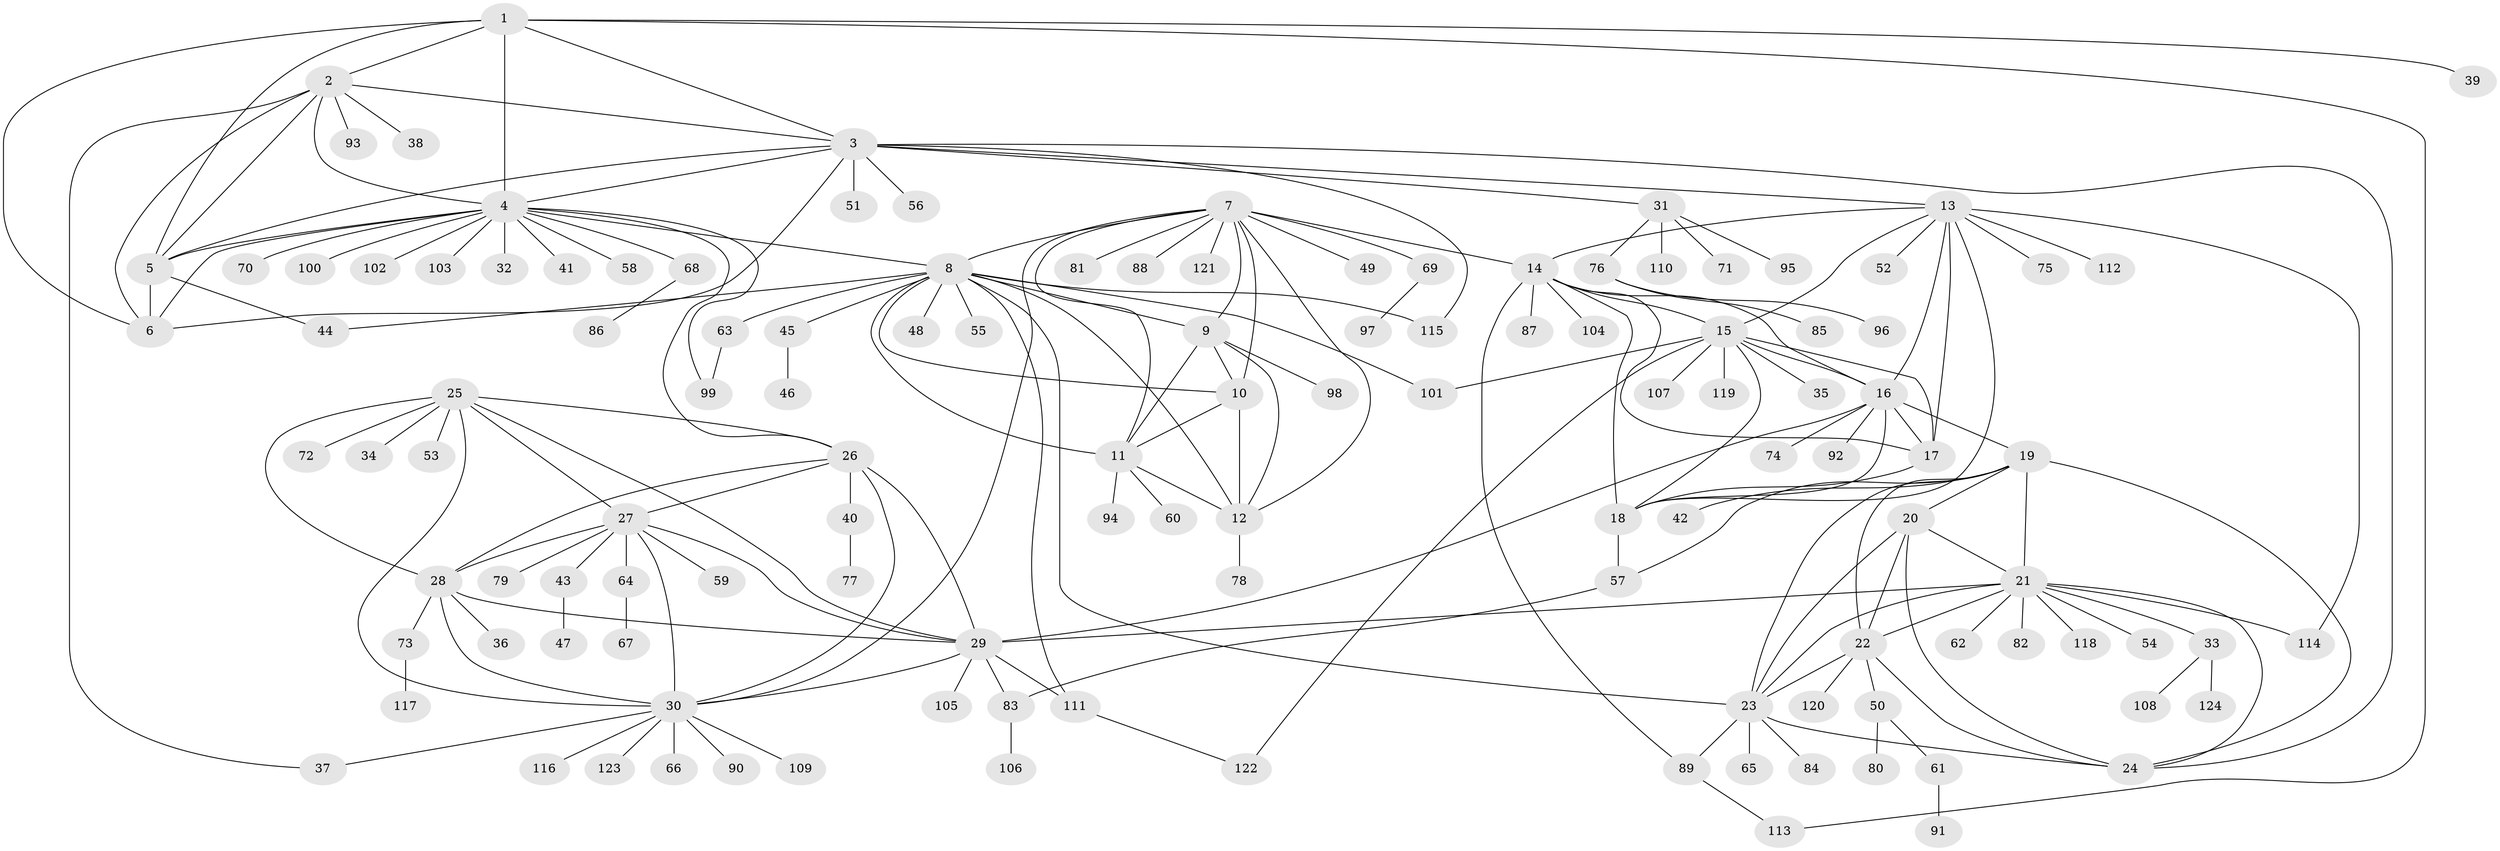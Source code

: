 // Generated by graph-tools (version 1.1) at 2025/54/03/09/25 04:54:46]
// undirected, 124 vertices, 191 edges
graph export_dot {
graph [start="1"]
  node [color=gray90,style=filled];
  1;
  2;
  3;
  4;
  5;
  6;
  7;
  8;
  9;
  10;
  11;
  12;
  13;
  14;
  15;
  16;
  17;
  18;
  19;
  20;
  21;
  22;
  23;
  24;
  25;
  26;
  27;
  28;
  29;
  30;
  31;
  32;
  33;
  34;
  35;
  36;
  37;
  38;
  39;
  40;
  41;
  42;
  43;
  44;
  45;
  46;
  47;
  48;
  49;
  50;
  51;
  52;
  53;
  54;
  55;
  56;
  57;
  58;
  59;
  60;
  61;
  62;
  63;
  64;
  65;
  66;
  67;
  68;
  69;
  70;
  71;
  72;
  73;
  74;
  75;
  76;
  77;
  78;
  79;
  80;
  81;
  82;
  83;
  84;
  85;
  86;
  87;
  88;
  89;
  90;
  91;
  92;
  93;
  94;
  95;
  96;
  97;
  98;
  99;
  100;
  101;
  102;
  103;
  104;
  105;
  106;
  107;
  108;
  109;
  110;
  111;
  112;
  113;
  114;
  115;
  116;
  117;
  118;
  119;
  120;
  121;
  122;
  123;
  124;
  1 -- 2;
  1 -- 3;
  1 -- 4;
  1 -- 5;
  1 -- 6;
  1 -- 39;
  1 -- 113;
  2 -- 3;
  2 -- 4;
  2 -- 5;
  2 -- 6;
  2 -- 37;
  2 -- 38;
  2 -- 93;
  3 -- 4;
  3 -- 5;
  3 -- 6;
  3 -- 13;
  3 -- 24;
  3 -- 31;
  3 -- 51;
  3 -- 56;
  3 -- 115;
  4 -- 5;
  4 -- 6;
  4 -- 8;
  4 -- 26;
  4 -- 32;
  4 -- 41;
  4 -- 58;
  4 -- 68;
  4 -- 70;
  4 -- 99;
  4 -- 100;
  4 -- 102;
  4 -- 103;
  5 -- 6;
  5 -- 44;
  7 -- 8;
  7 -- 9;
  7 -- 10;
  7 -- 11;
  7 -- 12;
  7 -- 14;
  7 -- 30;
  7 -- 49;
  7 -- 69;
  7 -- 81;
  7 -- 88;
  7 -- 121;
  8 -- 9;
  8 -- 10;
  8 -- 11;
  8 -- 12;
  8 -- 23;
  8 -- 44;
  8 -- 45;
  8 -- 48;
  8 -- 55;
  8 -- 63;
  8 -- 101;
  8 -- 111;
  8 -- 115;
  9 -- 10;
  9 -- 11;
  9 -- 12;
  9 -- 98;
  10 -- 11;
  10 -- 12;
  11 -- 12;
  11 -- 60;
  11 -- 94;
  12 -- 78;
  13 -- 14;
  13 -- 15;
  13 -- 16;
  13 -- 17;
  13 -- 18;
  13 -- 52;
  13 -- 75;
  13 -- 112;
  13 -- 114;
  14 -- 15;
  14 -- 16;
  14 -- 17;
  14 -- 18;
  14 -- 87;
  14 -- 89;
  14 -- 104;
  15 -- 16;
  15 -- 17;
  15 -- 18;
  15 -- 35;
  15 -- 101;
  15 -- 107;
  15 -- 119;
  15 -- 122;
  16 -- 17;
  16 -- 18;
  16 -- 19;
  16 -- 29;
  16 -- 74;
  16 -- 92;
  17 -- 18;
  18 -- 57;
  19 -- 20;
  19 -- 21;
  19 -- 22;
  19 -- 23;
  19 -- 24;
  19 -- 42;
  19 -- 57;
  20 -- 21;
  20 -- 22;
  20 -- 23;
  20 -- 24;
  21 -- 22;
  21 -- 23;
  21 -- 24;
  21 -- 29;
  21 -- 33;
  21 -- 54;
  21 -- 62;
  21 -- 82;
  21 -- 114;
  21 -- 118;
  22 -- 23;
  22 -- 24;
  22 -- 50;
  22 -- 120;
  23 -- 24;
  23 -- 65;
  23 -- 84;
  23 -- 89;
  25 -- 26;
  25 -- 27;
  25 -- 28;
  25 -- 29;
  25 -- 30;
  25 -- 34;
  25 -- 53;
  25 -- 72;
  26 -- 27;
  26 -- 28;
  26 -- 29;
  26 -- 30;
  26 -- 40;
  27 -- 28;
  27 -- 29;
  27 -- 30;
  27 -- 43;
  27 -- 59;
  27 -- 64;
  27 -- 79;
  28 -- 29;
  28 -- 30;
  28 -- 36;
  28 -- 73;
  29 -- 30;
  29 -- 83;
  29 -- 105;
  29 -- 111;
  30 -- 37;
  30 -- 66;
  30 -- 90;
  30 -- 109;
  30 -- 116;
  30 -- 123;
  31 -- 71;
  31 -- 76;
  31 -- 95;
  31 -- 110;
  33 -- 108;
  33 -- 124;
  40 -- 77;
  43 -- 47;
  45 -- 46;
  50 -- 61;
  50 -- 80;
  57 -- 83;
  61 -- 91;
  63 -- 99;
  64 -- 67;
  68 -- 86;
  69 -- 97;
  73 -- 117;
  76 -- 85;
  76 -- 96;
  83 -- 106;
  89 -- 113;
  111 -- 122;
}
